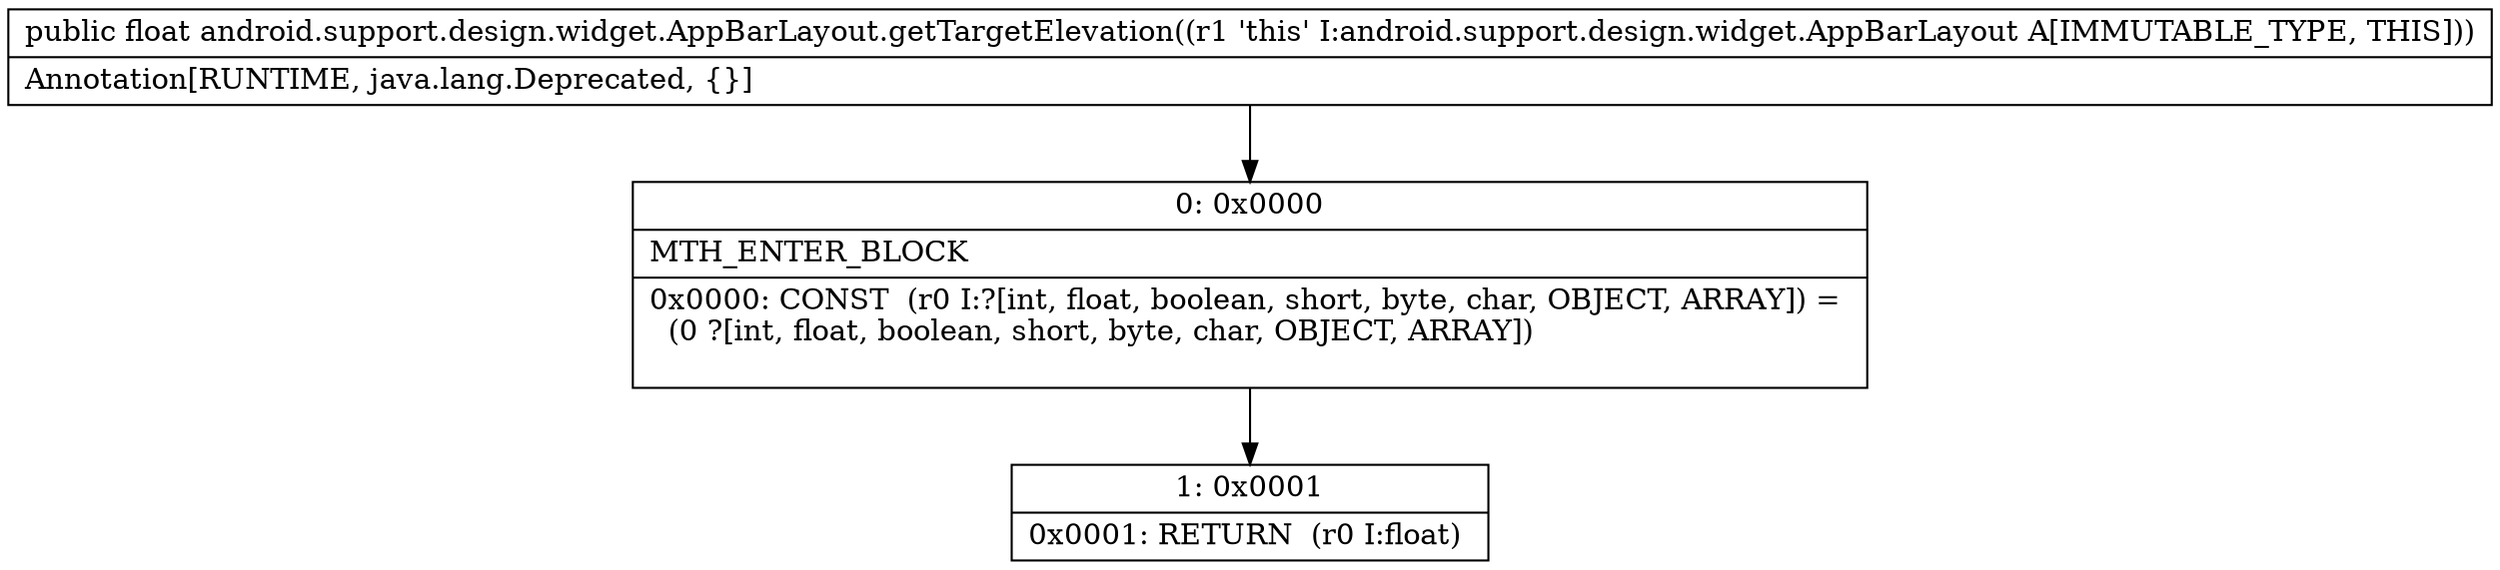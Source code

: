 digraph "CFG forandroid.support.design.widget.AppBarLayout.getTargetElevation()F" {
Node_0 [shape=record,label="{0\:\ 0x0000|MTH_ENTER_BLOCK\l|0x0000: CONST  (r0 I:?[int, float, boolean, short, byte, char, OBJECT, ARRAY]) = \l  (0 ?[int, float, boolean, short, byte, char, OBJECT, ARRAY])\l \l}"];
Node_1 [shape=record,label="{1\:\ 0x0001|0x0001: RETURN  (r0 I:float) \l}"];
MethodNode[shape=record,label="{public float android.support.design.widget.AppBarLayout.getTargetElevation((r1 'this' I:android.support.design.widget.AppBarLayout A[IMMUTABLE_TYPE, THIS]))  | Annotation[RUNTIME, java.lang.Deprecated, \{\}]\l}"];
MethodNode -> Node_0;
Node_0 -> Node_1;
}

